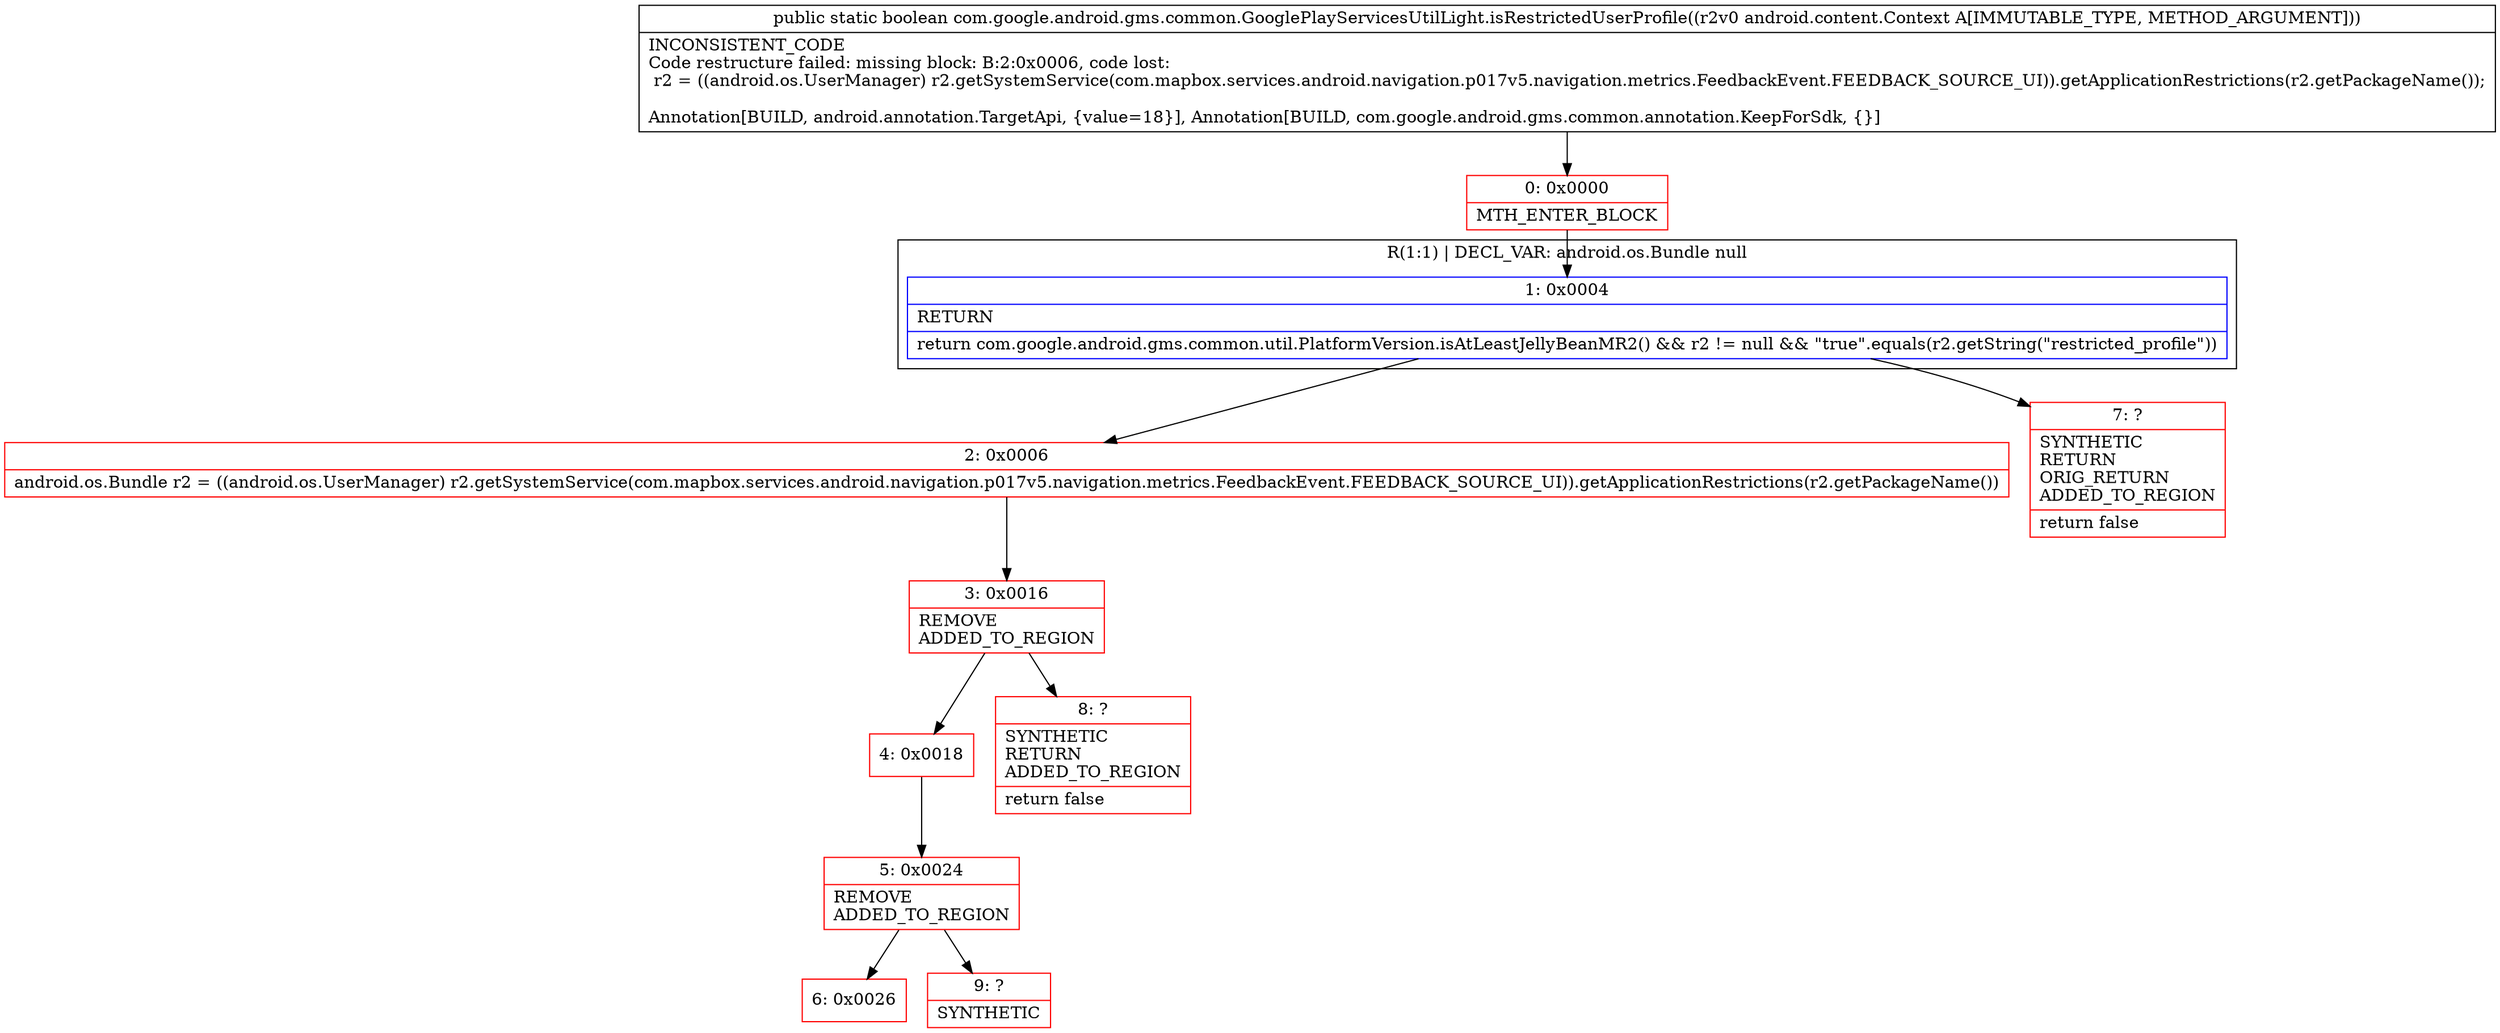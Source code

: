 digraph "CFG forcom.google.android.gms.common.GooglePlayServicesUtilLight.isRestrictedUserProfile(Landroid\/content\/Context;)Z" {
subgraph cluster_Region_785898160 {
label = "R(1:1) | DECL_VAR: android.os.Bundle null\l";
node [shape=record,color=blue];
Node_1 [shape=record,label="{1\:\ 0x0004|RETURN\l|return com.google.android.gms.common.util.PlatformVersion.isAtLeastJellyBeanMR2() && r2 != null && \"true\".equals(r2.getString(\"restricted_profile\"))\l}"];
}
Node_0 [shape=record,color=red,label="{0\:\ 0x0000|MTH_ENTER_BLOCK\l}"];
Node_2 [shape=record,color=red,label="{2\:\ 0x0006|android.os.Bundle r2 = ((android.os.UserManager) r2.getSystemService(com.mapbox.services.android.navigation.p017v5.navigation.metrics.FeedbackEvent.FEEDBACK_SOURCE_UI)).getApplicationRestrictions(r2.getPackageName())\l}"];
Node_3 [shape=record,color=red,label="{3\:\ 0x0016|REMOVE\lADDED_TO_REGION\l}"];
Node_4 [shape=record,color=red,label="{4\:\ 0x0018}"];
Node_5 [shape=record,color=red,label="{5\:\ 0x0024|REMOVE\lADDED_TO_REGION\l}"];
Node_6 [shape=record,color=red,label="{6\:\ 0x0026}"];
Node_7 [shape=record,color=red,label="{7\:\ ?|SYNTHETIC\lRETURN\lORIG_RETURN\lADDED_TO_REGION\l|return false\l}"];
Node_8 [shape=record,color=red,label="{8\:\ ?|SYNTHETIC\lRETURN\lADDED_TO_REGION\l|return false\l}"];
Node_9 [shape=record,color=red,label="{9\:\ ?|SYNTHETIC\l}"];
MethodNode[shape=record,label="{public static boolean com.google.android.gms.common.GooglePlayServicesUtilLight.isRestrictedUserProfile((r2v0 android.content.Context A[IMMUTABLE_TYPE, METHOD_ARGUMENT]))  | INCONSISTENT_CODE\lCode restructure failed: missing block: B:2:0x0006, code lost:\l    r2 = ((android.os.UserManager) r2.getSystemService(com.mapbox.services.android.navigation.p017v5.navigation.metrics.FeedbackEvent.FEEDBACK_SOURCE_UI)).getApplicationRestrictions(r2.getPackageName());\l\lAnnotation[BUILD, android.annotation.TargetApi, \{value=18\}], Annotation[BUILD, com.google.android.gms.common.annotation.KeepForSdk, \{\}]\l}"];
MethodNode -> Node_0;
Node_1 -> Node_2;
Node_1 -> Node_7;
Node_0 -> Node_1;
Node_2 -> Node_3;
Node_3 -> Node_4;
Node_3 -> Node_8;
Node_4 -> Node_5;
Node_5 -> Node_6;
Node_5 -> Node_9;
}


